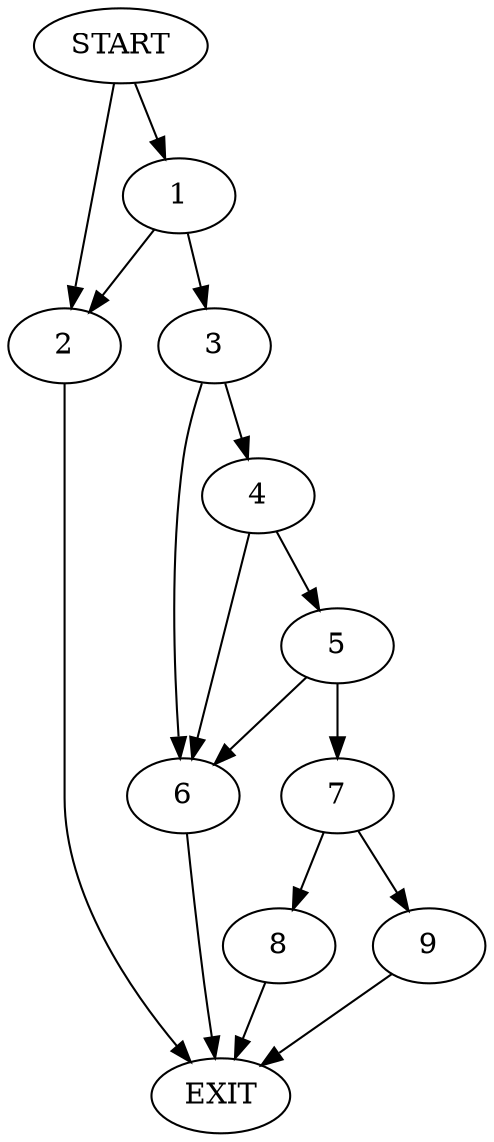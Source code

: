 digraph { 
0 [label="START"];
1;
2;
3;
4;
5;
6;
7;
8;
9;
10[label="EXIT"];
0 -> 1;
0 -> 2;
1 -> 2;
1 -> 3;
2 -> 10;
3 -> 4;
3 -> 6;
4 -> 5;
4 -> 6;
5 -> 6;
5 -> 7;
6 -> 10;
7 -> 8;
7 -> 9;
8 -> 10;
9 -> 10;
}